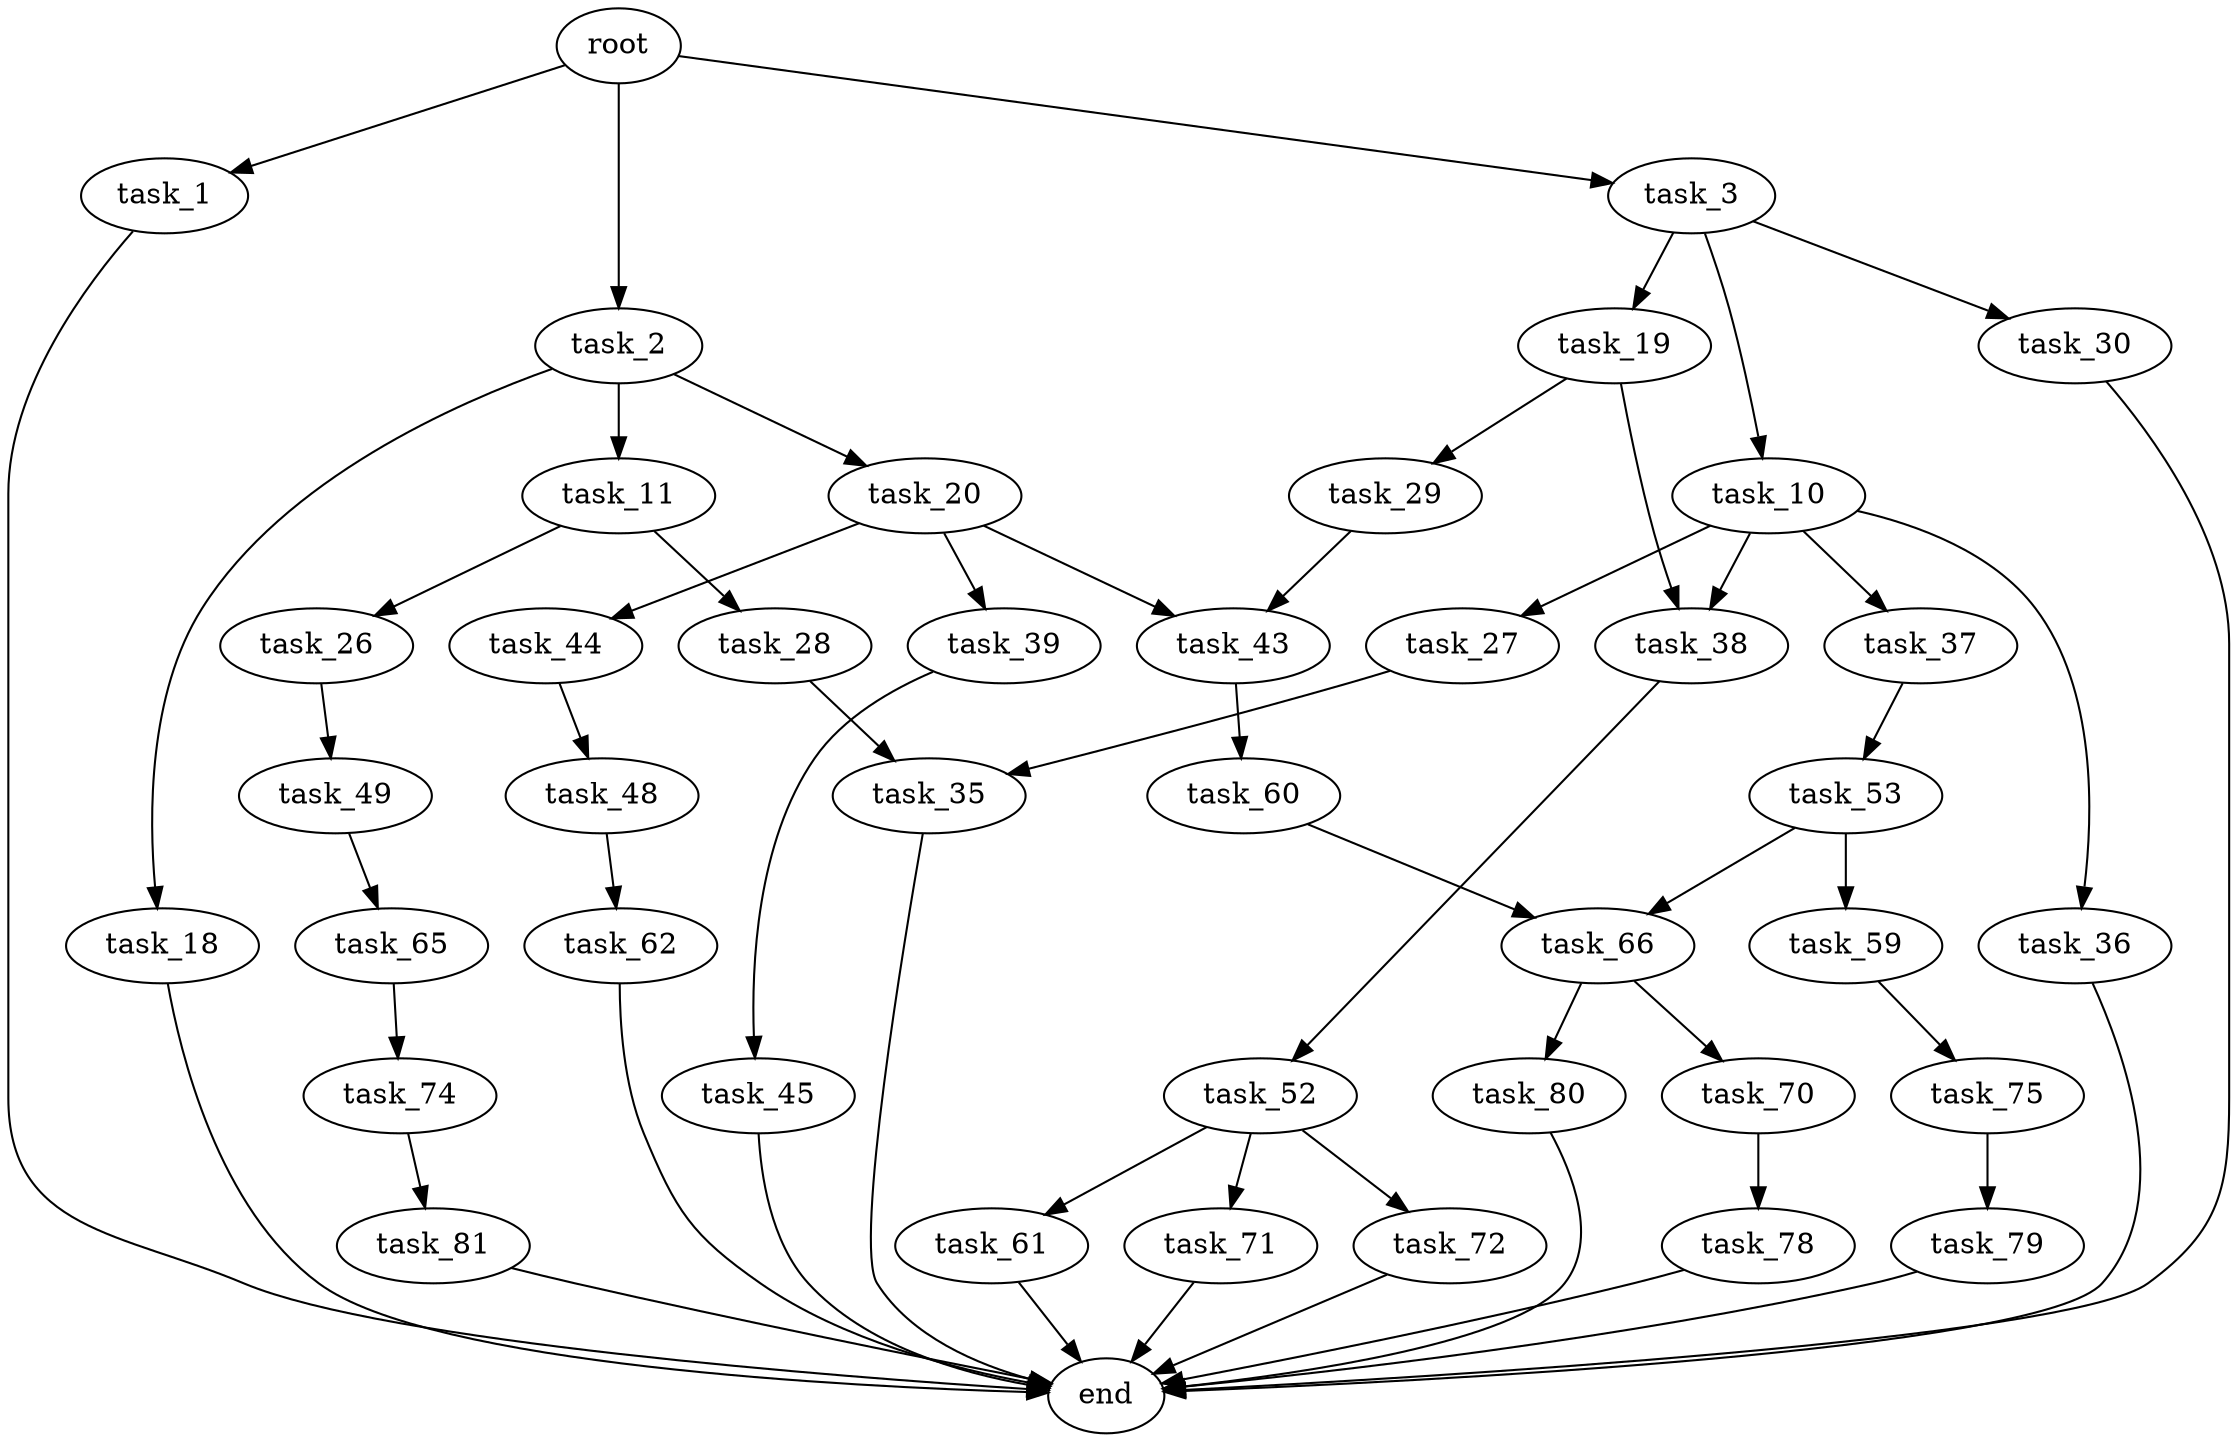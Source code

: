digraph G {
  root [size="0.000000"];
  task_1 [size="368293445632.000000"];
  task_2 [size="1073741824000.000000"];
  task_3 [size="68719476736.000000"];
  end [size="0.000000"];
  task_11 [size="7503226795.000000"];
  task_18 [size="7836134573.000000"];
  task_20 [size="151993905864.000000"];
  task_10 [size="469216801960.000000"];
  task_19 [size="1073741824000.000000"];
  task_30 [size="130290965272.000000"];
  task_27 [size="8589934592.000000"];
  task_36 [size="15079902058.000000"];
  task_37 [size="28991029248.000000"];
  task_38 [size="18952955269.000000"];
  task_26 [size="31703776648.000000"];
  task_28 [size="25248873328.000000"];
  task_29 [size="277213667016.000000"];
  task_39 [size="634570318176.000000"];
  task_43 [size="2436596940.000000"];
  task_44 [size="462580879641.000000"];
  task_49 [size="1037779743.000000"];
  task_35 [size="199511080884.000000"];
  task_53 [size="212823438932.000000"];
  task_52 [size="4189485197.000000"];
  task_45 [size="203884501656.000000"];
  task_60 [size="4330237627.000000"];
  task_48 [size="538904695273.000000"];
  task_62 [size="782757789696.000000"];
  task_65 [size="147618997953.000000"];
  task_61 [size="6132577939.000000"];
  task_71 [size="549755813888.000000"];
  task_72 [size="8589934592.000000"];
  task_59 [size="385690883.000000"];
  task_66 [size="2223436801.000000"];
  task_75 [size="35159982767.000000"];
  task_74 [size="119562792544.000000"];
  task_70 [size="1256040014649.000000"];
  task_80 [size="22566620832.000000"];
  task_78 [size="7908896275.000000"];
  task_81 [size="134217728000.000000"];
  task_79 [size="368293445632.000000"];

  root -> task_1 [size="1.000000"];
  root -> task_2 [size="1.000000"];
  root -> task_3 [size="1.000000"];
  task_1 -> end [size="1.000000"];
  task_2 -> task_11 [size="838860800.000000"];
  task_2 -> task_18 [size="838860800.000000"];
  task_2 -> task_20 [size="838860800.000000"];
  task_3 -> task_10 [size="134217728.000000"];
  task_3 -> task_19 [size="134217728.000000"];
  task_3 -> task_30 [size="134217728.000000"];
  task_11 -> task_26 [size="134217728.000000"];
  task_11 -> task_28 [size="134217728.000000"];
  task_18 -> end [size="1.000000"];
  task_20 -> task_39 [size="411041792.000000"];
  task_20 -> task_43 [size="411041792.000000"];
  task_20 -> task_44 [size="411041792.000000"];
  task_10 -> task_27 [size="301989888.000000"];
  task_10 -> task_36 [size="301989888.000000"];
  task_10 -> task_37 [size="301989888.000000"];
  task_10 -> task_38 [size="301989888.000000"];
  task_19 -> task_29 [size="838860800.000000"];
  task_19 -> task_38 [size="838860800.000000"];
  task_30 -> end [size="1.000000"];
  task_27 -> task_35 [size="33554432.000000"];
  task_36 -> end [size="1.000000"];
  task_37 -> task_53 [size="75497472.000000"];
  task_38 -> task_52 [size="838860800.000000"];
  task_26 -> task_49 [size="33554432.000000"];
  task_28 -> task_35 [size="679477248.000000"];
  task_29 -> task_43 [size="209715200.000000"];
  task_39 -> task_45 [size="411041792.000000"];
  task_43 -> task_60 [size="134217728.000000"];
  task_44 -> task_48 [size="411041792.000000"];
  task_49 -> task_65 [size="33554432.000000"];
  task_35 -> end [size="1.000000"];
  task_53 -> task_59 [size="536870912.000000"];
  task_53 -> task_66 [size="536870912.000000"];
  task_52 -> task_61 [size="301989888.000000"];
  task_52 -> task_71 [size="301989888.000000"];
  task_52 -> task_72 [size="301989888.000000"];
  task_45 -> end [size="1.000000"];
  task_60 -> task_66 [size="209715200.000000"];
  task_48 -> task_62 [size="838860800.000000"];
  task_62 -> end [size="1.000000"];
  task_65 -> task_74 [size="411041792.000000"];
  task_61 -> end [size="1.000000"];
  task_71 -> end [size="1.000000"];
  task_72 -> end [size="1.000000"];
  task_59 -> task_75 [size="33554432.000000"];
  task_66 -> task_70 [size="75497472.000000"];
  task_66 -> task_80 [size="75497472.000000"];
  task_75 -> task_79 [size="33554432.000000"];
  task_74 -> task_81 [size="536870912.000000"];
  task_70 -> task_78 [size="838860800.000000"];
  task_80 -> end [size="1.000000"];
  task_78 -> end [size="1.000000"];
  task_81 -> end [size="1.000000"];
  task_79 -> end [size="1.000000"];
}
